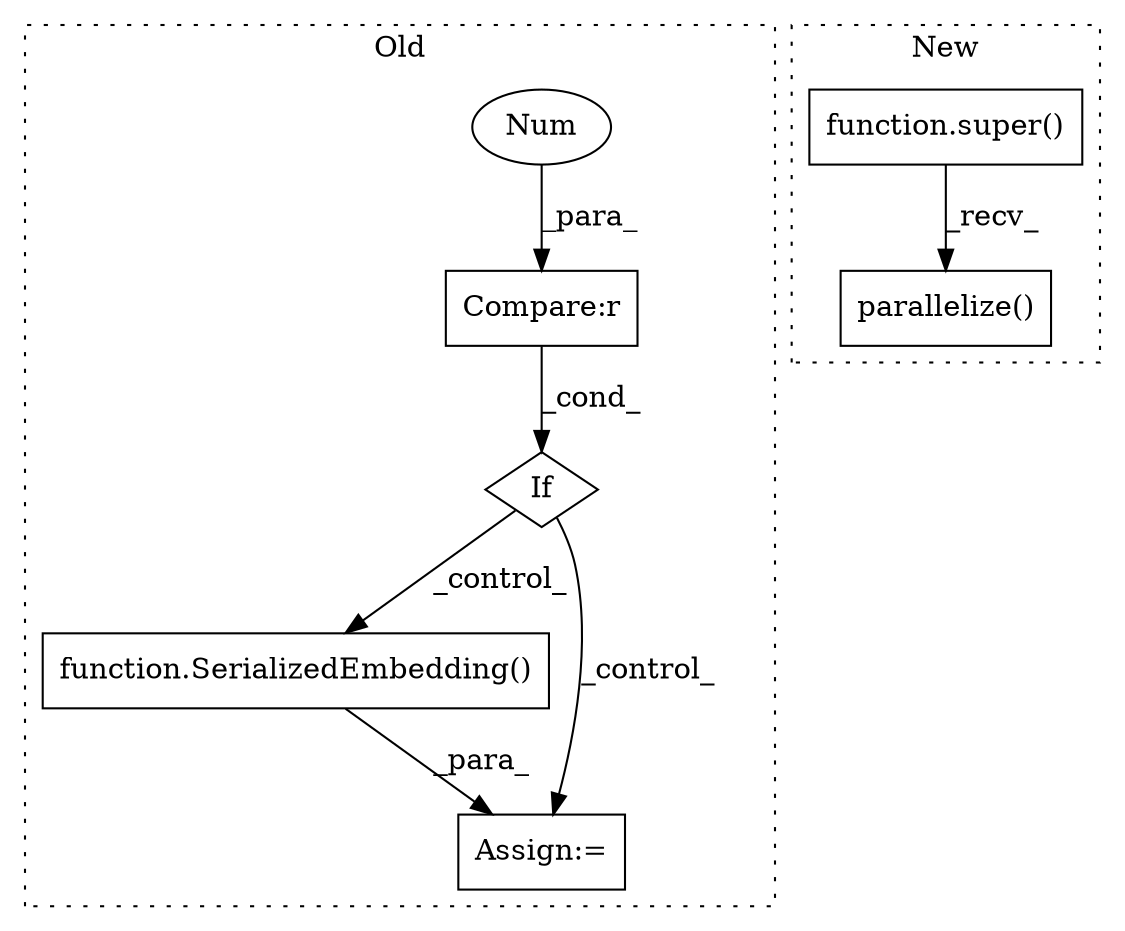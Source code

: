 digraph G {
subgraph cluster0 {
1 [label="function.SerializedEmbedding()" a="75" s="5387,5507" l="37,14" shape="box"];
3 [label="If" a="96" s="5282" l="3" shape="diamond"];
4 [label="Compare:r" a="40" s="5285" l="46" shape="box"];
6 [label="Num" a="76" s="5330" l="1" shape="ellipse"];
7 [label="Assign:=" a="68" s="5384" l="3" shape="box"];
label = "Old";
style="dotted";
}
subgraph cluster1 {
2 [label="function.super()" a="75" s="7000" l="7" shape="box"];
5 [label="parallelize()" a="75" s="7000" l="21" shape="box"];
label = "New";
style="dotted";
}
1 -> 7 [label="_para_"];
2 -> 5 [label="_recv_"];
3 -> 7 [label="_control_"];
3 -> 1 [label="_control_"];
4 -> 3 [label="_cond_"];
6 -> 4 [label="_para_"];
}